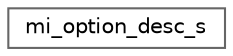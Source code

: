 digraph "类继承关系图"
{
 // LATEX_PDF_SIZE
  bgcolor="transparent";
  edge [fontname=Helvetica,fontsize=10,labelfontname=Helvetica,labelfontsize=10];
  node [fontname=Helvetica,fontsize=10,shape=box,height=0.2,width=0.4];
  rankdir="LR";
  Node0 [id="Node000000",label="mi_option_desc_s",height=0.2,width=0.4,color="grey40", fillcolor="white", style="filled",URL="$structmi__option__desc__s.html",tooltip=" "];
}
